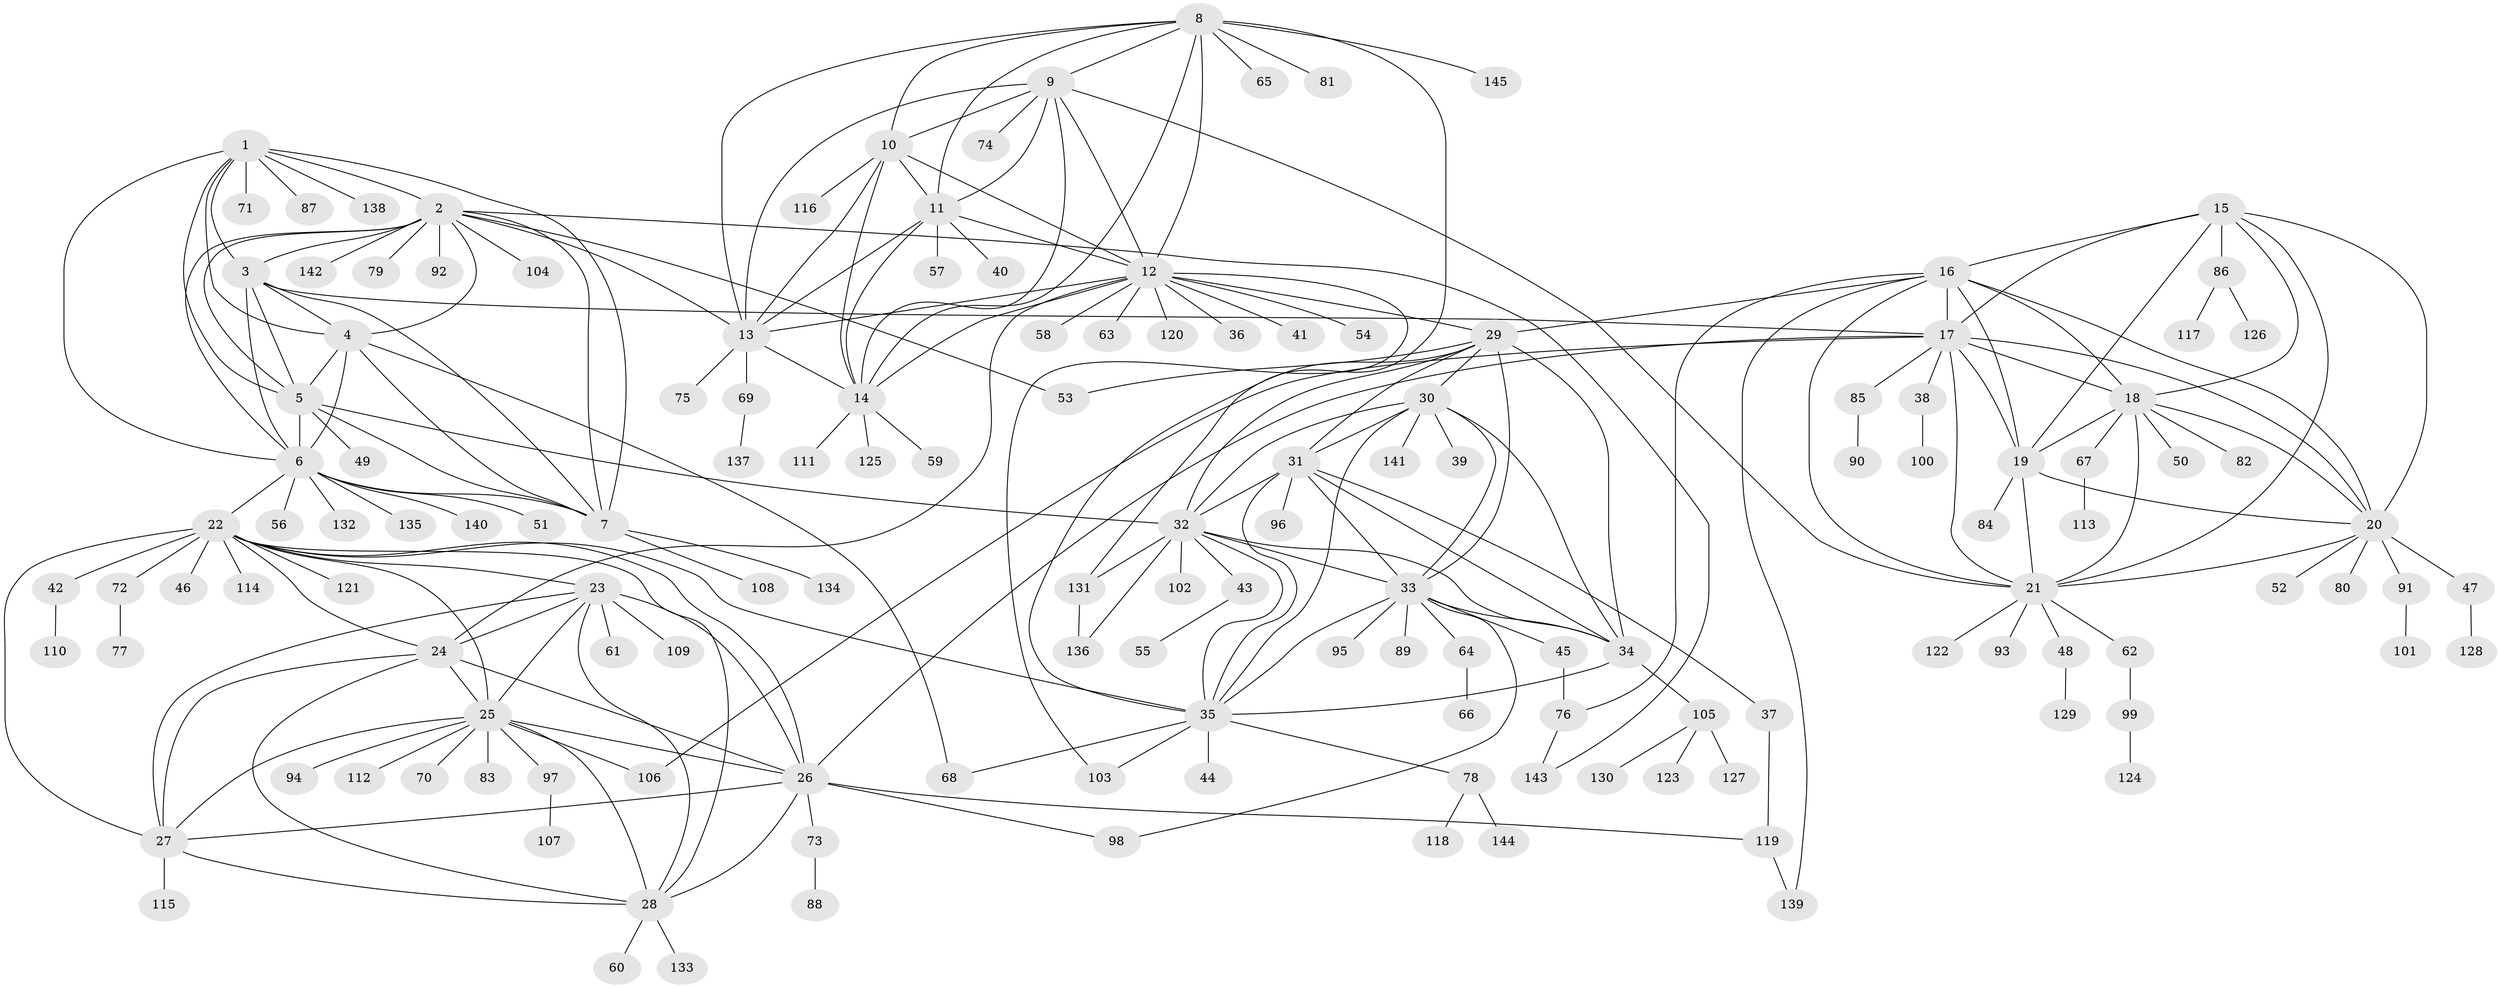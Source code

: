 // Generated by graph-tools (version 1.1) at 2025/55/03/09/25 04:55:06]
// undirected, 145 vertices, 236 edges
graph export_dot {
graph [start="1"]
  node [color=gray90,style=filled];
  1;
  2;
  3;
  4;
  5;
  6;
  7;
  8;
  9;
  10;
  11;
  12;
  13;
  14;
  15;
  16;
  17;
  18;
  19;
  20;
  21;
  22;
  23;
  24;
  25;
  26;
  27;
  28;
  29;
  30;
  31;
  32;
  33;
  34;
  35;
  36;
  37;
  38;
  39;
  40;
  41;
  42;
  43;
  44;
  45;
  46;
  47;
  48;
  49;
  50;
  51;
  52;
  53;
  54;
  55;
  56;
  57;
  58;
  59;
  60;
  61;
  62;
  63;
  64;
  65;
  66;
  67;
  68;
  69;
  70;
  71;
  72;
  73;
  74;
  75;
  76;
  77;
  78;
  79;
  80;
  81;
  82;
  83;
  84;
  85;
  86;
  87;
  88;
  89;
  90;
  91;
  92;
  93;
  94;
  95;
  96;
  97;
  98;
  99;
  100;
  101;
  102;
  103;
  104;
  105;
  106;
  107;
  108;
  109;
  110;
  111;
  112;
  113;
  114;
  115;
  116;
  117;
  118;
  119;
  120;
  121;
  122;
  123;
  124;
  125;
  126;
  127;
  128;
  129;
  130;
  131;
  132;
  133;
  134;
  135;
  136;
  137;
  138;
  139;
  140;
  141;
  142;
  143;
  144;
  145;
  1 -- 2;
  1 -- 3;
  1 -- 4;
  1 -- 5;
  1 -- 6;
  1 -- 7;
  1 -- 71;
  1 -- 87;
  1 -- 138;
  2 -- 3;
  2 -- 4;
  2 -- 5;
  2 -- 6;
  2 -- 7;
  2 -- 13;
  2 -- 53;
  2 -- 79;
  2 -- 92;
  2 -- 104;
  2 -- 142;
  2 -- 143;
  3 -- 4;
  3 -- 5;
  3 -- 6;
  3 -- 7;
  3 -- 17;
  4 -- 5;
  4 -- 6;
  4 -- 7;
  4 -- 68;
  5 -- 6;
  5 -- 7;
  5 -- 32;
  5 -- 49;
  6 -- 7;
  6 -- 22;
  6 -- 51;
  6 -- 56;
  6 -- 132;
  6 -- 135;
  6 -- 140;
  7 -- 108;
  7 -- 134;
  8 -- 9;
  8 -- 10;
  8 -- 11;
  8 -- 12;
  8 -- 13;
  8 -- 14;
  8 -- 65;
  8 -- 81;
  8 -- 131;
  8 -- 145;
  9 -- 10;
  9 -- 11;
  9 -- 12;
  9 -- 13;
  9 -- 14;
  9 -- 21;
  9 -- 74;
  10 -- 11;
  10 -- 12;
  10 -- 13;
  10 -- 14;
  10 -- 116;
  11 -- 12;
  11 -- 13;
  11 -- 14;
  11 -- 40;
  11 -- 57;
  12 -- 13;
  12 -- 14;
  12 -- 24;
  12 -- 29;
  12 -- 36;
  12 -- 41;
  12 -- 54;
  12 -- 58;
  12 -- 63;
  12 -- 103;
  12 -- 120;
  13 -- 14;
  13 -- 69;
  13 -- 75;
  14 -- 59;
  14 -- 111;
  14 -- 125;
  15 -- 16;
  15 -- 17;
  15 -- 18;
  15 -- 19;
  15 -- 20;
  15 -- 21;
  15 -- 86;
  16 -- 17;
  16 -- 18;
  16 -- 19;
  16 -- 20;
  16 -- 21;
  16 -- 29;
  16 -- 76;
  16 -- 139;
  17 -- 18;
  17 -- 19;
  17 -- 20;
  17 -- 21;
  17 -- 26;
  17 -- 38;
  17 -- 85;
  17 -- 106;
  18 -- 19;
  18 -- 20;
  18 -- 21;
  18 -- 50;
  18 -- 67;
  18 -- 82;
  19 -- 20;
  19 -- 21;
  19 -- 84;
  20 -- 21;
  20 -- 47;
  20 -- 52;
  20 -- 80;
  20 -- 91;
  21 -- 48;
  21 -- 62;
  21 -- 93;
  21 -- 122;
  22 -- 23;
  22 -- 24;
  22 -- 25;
  22 -- 26;
  22 -- 27;
  22 -- 28;
  22 -- 35;
  22 -- 42;
  22 -- 46;
  22 -- 72;
  22 -- 114;
  22 -- 121;
  23 -- 24;
  23 -- 25;
  23 -- 26;
  23 -- 27;
  23 -- 28;
  23 -- 61;
  23 -- 109;
  24 -- 25;
  24 -- 26;
  24 -- 27;
  24 -- 28;
  25 -- 26;
  25 -- 27;
  25 -- 28;
  25 -- 70;
  25 -- 83;
  25 -- 94;
  25 -- 97;
  25 -- 106;
  25 -- 112;
  26 -- 27;
  26 -- 28;
  26 -- 73;
  26 -- 98;
  26 -- 119;
  27 -- 28;
  27 -- 115;
  28 -- 60;
  28 -- 133;
  29 -- 30;
  29 -- 31;
  29 -- 32;
  29 -- 33;
  29 -- 34;
  29 -- 35;
  29 -- 53;
  30 -- 31;
  30 -- 32;
  30 -- 33;
  30 -- 34;
  30 -- 35;
  30 -- 39;
  30 -- 141;
  31 -- 32;
  31 -- 33;
  31 -- 34;
  31 -- 35;
  31 -- 37;
  31 -- 96;
  32 -- 33;
  32 -- 34;
  32 -- 35;
  32 -- 43;
  32 -- 102;
  32 -- 131;
  32 -- 136;
  33 -- 34;
  33 -- 35;
  33 -- 45;
  33 -- 64;
  33 -- 89;
  33 -- 95;
  33 -- 98;
  34 -- 35;
  34 -- 105;
  35 -- 44;
  35 -- 68;
  35 -- 78;
  35 -- 103;
  37 -- 119;
  38 -- 100;
  42 -- 110;
  43 -- 55;
  45 -- 76;
  47 -- 128;
  48 -- 129;
  62 -- 99;
  64 -- 66;
  67 -- 113;
  69 -- 137;
  72 -- 77;
  73 -- 88;
  76 -- 143;
  78 -- 118;
  78 -- 144;
  85 -- 90;
  86 -- 117;
  86 -- 126;
  91 -- 101;
  97 -- 107;
  99 -- 124;
  105 -- 123;
  105 -- 127;
  105 -- 130;
  119 -- 139;
  131 -- 136;
}
